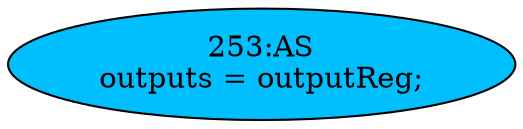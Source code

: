 strict digraph "" {
	node [label="\N"];
	"253:AS"	 [ast="<pyverilog.vparser.ast.Assign object at 0x7f14a1c952d0>",
		def_var="['outputs']",
		fillcolor=deepskyblue,
		label="253:AS
outputs = outputReg;",
		statements="[]",
		style=filled,
		typ=Assign,
		use_var="['outputReg']"];
}
